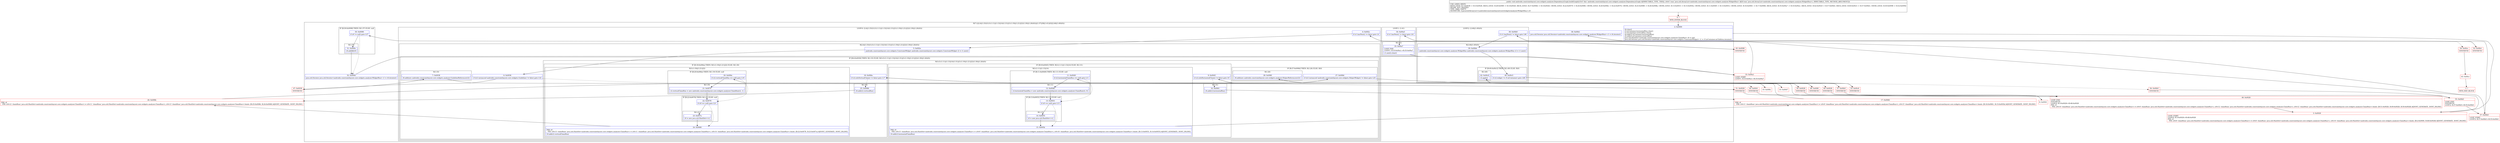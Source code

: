 digraph "CFG forandroidx.constraintlayout.core.widgets.analyzer.DependencyGraph.buildGraph(Ljava\/util\/ArrayList;)V" {
subgraph cluster_Region_510420594 {
label = "R(7:1|(2:4|(1:33)(3:(3:(1:11)|(1:13)|14)(1:31)|(3:(1:19)|(1:21)|22)(1:30)|(1:26)(0)))|(1:37)|38|(1:41)|43|(2:46|(1:49)(0)))";
node [shape=record,color=blue];
Node_2 [shape=record,label="{2\:\ 0x0000|r6.clear()\lr5.mContainer.horizontalRun.clear()\lr5.mContainer.verticalRun.clear()\lr6.add(r5.mContainer.horizontalRun)\lr6.add(r5.mContainer.verticalRun)\ljava.util.HashSet\<androidx.constraintlayout.core.widgets.analyzer.ChainRun\> r0 = null\ljava.util.Iterator java.util.Iterator\<androidx.constraintlayout.core.widgets.ConstraintWidget\> r1 = r5.mContainer.mChildren.iterator()\l}"];
subgraph cluster_LoopRegion_1600959122 {
label = "LOOP:0: (2:4|(1:33)(3:(3:(1:11)|(1:13)|14)(1:31)|(3:(1:19)|(1:21)|22)(1:30)|(1:26)(0)))";
node [shape=record,color=blue];
Node_4 [shape=record,label="{4\:\ 0x002c|if (r1.hasNext() != false) goto L4\l}"];
subgraph cluster_Region_1935613233 {
label = "R(2:4|(1:33)(3:(3:(1:11)|(1:13)|14)(1:31)|(3:(1:19)|(1:21)|22)(1:30)|(1:26)(0)))";
node [shape=record,color=blue];
Node_5 [shape=record,label="{5\:\ 0x002e|androidx.constraintlayout.core.widgets.ConstraintWidget androidx.constraintlayout.core.widgets.ConstraintWidget r2 = r1.next()\l}"];
subgraph cluster_IfRegion_1276861566 {
label = "IF [B:6:0x0036] THEN: R(1:33) ELSE: R(3:(3:(1:11)|(1:13)|14)(1:31)|(3:(1:19)|(1:21)|22)(1:30)|(1:26)(0))";
node [shape=record,color=blue];
Node_6 [shape=record,label="{6\:\ 0x0036|if ((r2 instanceof androidx.constraintlayout.core.widgets.Guideline) != false) goto L32\l}"];
subgraph cluster_Region_1690657479 {
label = "R(1:33)";
node [shape=record,color=blue];
Node_7 [shape=record,label="{7\:\ 0x0038|r6.add(new androidx.constraintlayout.core.widgets.analyzer.GuidelineReference(r2))\l}"];
}
subgraph cluster_Region_528038896 {
label = "R(3:(3:(1:11)|(1:13)|14)(1:31)|(3:(1:19)|(1:21)|22)(1:30)|(1:26)(0))";
node [shape=record,color=blue];
subgraph cluster_IfRegion_753743056 {
label = "IF [B:9:0x0045] THEN: R(3:(1:11)|(1:13)|14) ELSE: R(1:31)";
node [shape=record,color=blue];
Node_9 [shape=record,label="{9\:\ 0x0045|if (r2.isInHorizontalChain() != false) goto L9\l}"];
subgraph cluster_Region_1151784155 {
label = "R(3:(1:11)|(1:13)|14)";
node [shape=record,color=blue];
subgraph cluster_IfRegion_1871980988 {
label = "IF [B:11:0x0049] THEN: R(1:11) ELSE: null";
node [shape=record,color=blue];
Node_11 [shape=record,label="{11\:\ 0x0049|if (r2.horizontalChainRun == null) goto L11\l}"];
subgraph cluster_Region_2038067356 {
label = "R(1:11)";
node [shape=record,color=blue];
Node_12 [shape=record,label="{12\:\ 0x004b|r2.horizontalChainRun = new androidx.constraintlayout.core.widgets.analyzer.ChainRun(r2, 0)\l}"];
}
}
subgraph cluster_IfRegion_546874321 {
label = "IF [B:13:0x0053] THEN: R(1:13) ELSE: null";
node [shape=record,color=blue];
Node_13 [shape=record,label="{13\:\ 0x0053|if (r0 == null) goto L13\l}"];
subgraph cluster_Region_1136665999 {
label = "R(1:13)";
node [shape=record,color=blue];
Node_14 [shape=record,label="{14\:\ 0x0055|r0 = new java.util.HashSet\<\>()\l}"];
}
}
Node_15 [shape=record,label="{15\:\ 0x005b|PHI: r0 \l  PHI: (r0v15 'chainRuns' java.util.HashSet\<androidx.constraintlayout.core.widgets.analyzer.ChainRun\>) = (r0v9 'chainRuns' java.util.HashSet\<androidx.constraintlayout.core.widgets.analyzer.ChainRun\>), (r0v16 'chainRuns' java.util.HashSet\<androidx.constraintlayout.core.widgets.analyzer.ChainRun\>) binds: [B:13:0x0053, B:14:0x0055] A[DONT_GENERATE, DONT_INLINE]\l|r0.add(r2.horizontalChainRun)\l}"];
}
subgraph cluster_Region_912717358 {
label = "R(1:31)";
node [shape=record,color=blue];
Node_16 [shape=record,label="{16\:\ 0x0061|r6.add(r2.horizontalRun)\l}"];
}
}
subgraph cluster_IfRegion_1944592262 {
label = "IF [B:18:0x006a] THEN: R(3:(1:19)|(1:21)|22) ELSE: R(1:30)";
node [shape=record,color=blue];
Node_18 [shape=record,label="{18\:\ 0x006a|if (r2.isInVerticalChain() != false) goto L17\l}"];
subgraph cluster_Region_1239661471 {
label = "R(3:(1:19)|(1:21)|22)";
node [shape=record,color=blue];
subgraph cluster_IfRegion_1040122254 {
label = "IF [B:20:0x006e] THEN: R(1:19) ELSE: null";
node [shape=record,color=blue];
Node_20 [shape=record,label="{20\:\ 0x006e|if (r2.verticalChainRun == null) goto L19\l}"];
subgraph cluster_Region_397113405 {
label = "R(1:19)";
node [shape=record,color=blue];
Node_21 [shape=record,label="{21\:\ 0x0070|r2.verticalChainRun = new androidx.constraintlayout.core.widgets.analyzer.ChainRun(r2, 1)\l}"];
}
}
subgraph cluster_IfRegion_746591221 {
label = "IF [B:22:0x0078] THEN: R(1:21) ELSE: null";
node [shape=record,color=blue];
Node_22 [shape=record,label="{22\:\ 0x0078|if (r0 == null) goto L21\l}"];
subgraph cluster_Region_1280310558 {
label = "R(1:21)";
node [shape=record,color=blue];
Node_23 [shape=record,label="{23\:\ 0x007a|r0 = new java.util.HashSet\<\>()\l}"];
}
}
Node_24 [shape=record,label="{24\:\ 0x0080|PHI: r0 \l  PHI: (r0v13 'chainRuns' java.util.HashSet\<androidx.constraintlayout.core.widgets.analyzer.ChainRun\>) = (r0v11 'chainRuns' java.util.HashSet\<androidx.constraintlayout.core.widgets.analyzer.ChainRun\>), (r0v14 'chainRuns' java.util.HashSet\<androidx.constraintlayout.core.widgets.analyzer.ChainRun\>) binds: [B:22:0x0078, B:23:0x007a] A[DONT_GENERATE, DONT_INLINE]\l|r0.add(r2.verticalChainRun)\l}"];
}
subgraph cluster_Region_385690464 {
label = "R(1:30)";
node [shape=record,color=blue];
Node_25 [shape=record,label="{25\:\ 0x0086|r6.add(r2.verticalRun)\l}"];
}
}
subgraph cluster_IfRegion_635044374 {
label = "IF [B:27:0x008d] THEN: R(1:26) ELSE: R(0)";
node [shape=record,color=blue];
Node_27 [shape=record,label="{27\:\ 0x008d|if ((r2 instanceof androidx.constraintlayout.core.widgets.HelperWidget) != false) goto L25\l}"];
subgraph cluster_Region_1617728594 {
label = "R(1:26)";
node [shape=record,color=blue];
Node_28 [shape=record,label="{28\:\ 0x008f|r6.add(new androidx.constraintlayout.core.widgets.analyzer.HelperReferences(r2))\l}"];
}
subgraph cluster_Region_1028017651 {
label = "R(0)";
node [shape=record,color=blue];
}
}
}
}
}
}
subgraph cluster_IfRegion_1564085830 {
label = "IF [B:30:0x0098] THEN: R(1:37) ELSE: null";
node [shape=record,color=blue];
Node_30 [shape=record,label="{30\:\ 0x0098|if (r0 != null) goto L37\l}"];
subgraph cluster_Region_1856946162 {
label = "R(1:37)";
node [shape=record,color=blue];
Node_31 [shape=record,label="{31\:\ 0x009a|r6.addAll(r0)\l}"];
}
}
Node_32 [shape=record,label="{32\:\ 0x009d|java.util.Iterator java.util.Iterator\<androidx.constraintlayout.core.widgets.analyzer.WidgetRun\> r1 = r6.iterator()\l}"];
subgraph cluster_LoopRegion_666136454 {
label = "LOOP:1: (1:41)";
node [shape=record,color=blue];
Node_34 [shape=record,label="{34\:\ 0x00a5|if (r1.hasNext() != false) goto L41\l}"];
subgraph cluster_Region_1430681511 {
label = "R(1:41)";
node [shape=record,color=blue];
Node_35 [shape=record,label="{35\:\ 0x00a7|LOOP_END\lLOOP:1: B:33:0x00a1\-\>B:35:0x00a7\l|r1.next().clear()\l}"];
}
}
Node_36 [shape=record,label="{36\:\ 0x00b1|java.util.Iterator java.util.Iterator\<androidx.constraintlayout.core.widgets.analyzer.WidgetRun\> r1 = r6.iterator()\l}"];
subgraph cluster_LoopRegion_1870964671 {
label = "LOOP:2: (2:46|(1:49)(0))";
node [shape=record,color=blue];
Node_38 [shape=record,label="{38\:\ 0x00b9|if (r1.hasNext() != false) goto L46\l}"];
subgraph cluster_Region_1689881067 {
label = "R(2:46|(1:49)(0))";
node [shape=record,color=blue];
Node_39 [shape=record,label="{39\:\ 0x00bb|androidx.constraintlayout.core.widgets.analyzer.WidgetRun androidx.constraintlayout.core.widgets.analyzer.WidgetRun r2 = r1.next()\l}"];
subgraph cluster_IfRegion_1618281125 {
label = "IF [B:40:0x00c5] THEN: R(1:49) ELSE: R(0)";
node [shape=record,color=blue];
Node_40 [shape=record,label="{40\:\ 0x00c5|if (r2.widget != r5.mContainer) goto L48\l}"];
subgraph cluster_Region_115911235 {
label = "R(1:49)";
node [shape=record,color=blue];
Node_42 [shape=record,label="{42\:\ 0x00c8|r2.apply()\l}"];
}
subgraph cluster_Region_847386761 {
label = "R(0)";
node [shape=record,color=blue];
}
}
}
}
}
Node_0 [shape=record,color=red,label="{0\:\ ?|MTH_ENTER_BLOCK\l}"];
Node_3 [shape=record,color=red,label="{3\:\ 0x0028|LOOP_START\lLOOP:0: B:3:0x0028\-\>B:48:0x0028\lPHI: r0 \l  PHI: (r0v9 'chainRuns' java.util.HashSet\<androidx.constraintlayout.core.widgets.analyzer.ChainRun\>) = (r0v8 'chainRuns' java.util.HashSet\<androidx.constraintlayout.core.widgets.analyzer.ChainRun\>), (r0v10 'chainRuns' java.util.HashSet\<androidx.constraintlayout.core.widgets.analyzer.ChainRun\>) binds: [B:2:0x0000, B:48:0x0028] A[DONT_GENERATE, DONT_INLINE]\l}"];
Node_44 [shape=record,color=red,label="{44\:\ 0x0041|SYNTHETIC\l}"];
Node_8 [shape=record,color=red,label="{8\:\ 0x0041}"];
Node_10 [shape=record,color=red,label="{10\:\ 0x0047}"];
Node_17 [shape=record,color=red,label="{17\:\ 0x0066|PHI: r0 \l  PHI: (r0v11 'chainRuns' java.util.HashSet\<androidx.constraintlayout.core.widgets.analyzer.ChainRun\>) = (r0v9 'chainRuns' java.util.HashSet\<androidx.constraintlayout.core.widgets.analyzer.ChainRun\>), (r0v15 'chainRuns' java.util.HashSet\<androidx.constraintlayout.core.widgets.analyzer.ChainRun\>) binds: [B:16:0x0061, B:15:0x005b] A[DONT_GENERATE, DONT_INLINE]\l}"];
Node_19 [shape=record,color=red,label="{19\:\ 0x006c}"];
Node_26 [shape=record,color=red,label="{26\:\ 0x008b|PHI: r0 \l  PHI: (r0v12 'chainRuns' java.util.HashSet\<androidx.constraintlayout.core.widgets.analyzer.ChainRun\>) = (r0v11 'chainRuns' java.util.HashSet\<androidx.constraintlayout.core.widgets.analyzer.ChainRun\>), (r0v13 'chainRuns' java.util.HashSet\<androidx.constraintlayout.core.widgets.analyzer.ChainRun\>) binds: [B:25:0x0086, B:24:0x0080] A[DONT_GENERATE, DONT_INLINE]\l}"];
Node_46 [shape=record,color=red,label="{46\:\ 0x008f|SYNTHETIC\l}"];
Node_50 [shape=record,color=red,label="{50\:\ 0x0028|SYNTHETIC\l}"];
Node_48 [shape=record,color=red,label="{48\:\ 0x0028|LOOP_END\lSYNTHETIC\lLOOP:0: B:3:0x0028\-\>B:48:0x0028\lPHI: r0 \l  PHI: (r0v10 'chainRuns' java.util.HashSet\<androidx.constraintlayout.core.widgets.analyzer.ChainRun\>) = (r0v9 'chainRuns' java.util.HashSet\<androidx.constraintlayout.core.widgets.analyzer.ChainRun\>), (r0v12 'chainRuns' java.util.HashSet\<androidx.constraintlayout.core.widgets.analyzer.ChainRun\>), (r0v12 'chainRuns' java.util.HashSet\<androidx.constraintlayout.core.widgets.analyzer.ChainRun\>) binds: [B:51:0x0028, B:49:0x0028, B:50:0x0028] A[DONT_GENERATE, DONT_INLINE]\l}"];
Node_49 [shape=record,color=red,label="{49\:\ 0x0028|SYNTHETIC\l}"];
Node_47 [shape=record,color=red,label="{47\:\ 0x0038|SYNTHETIC\l}"];
Node_51 [shape=record,color=red,label="{51\:\ 0x0028|SYNTHETIC\l}"];
Node_45 [shape=record,color=red,label="{45\:\ 0x0098|SYNTHETIC\l}"];
Node_33 [shape=record,color=red,label="{33\:\ 0x00a1|LOOP_START\lLOOP:1: B:33:0x00a1\-\>B:35:0x00a7\l}"];
Node_52 [shape=record,color=red,label="{52\:\ 0x00b1|SYNTHETIC\l}"];
Node_37 [shape=record,color=red,label="{37\:\ 0x00b5|LOOP_START\lLOOP:2: B:37:0x00b5\-\>B:55:0x00b5\l}"];
Node_53 [shape=record,color=red,label="{53\:\ 0x00c8|SYNTHETIC\l}"];
Node_57 [shape=record,color=red,label="{57\:\ 0x00b5|SYNTHETIC\l}"];
Node_55 [shape=record,color=red,label="{55\:\ 0x00b5|LOOP_END\lSYNTHETIC\lLOOP:2: B:37:0x00b5\-\>B:55:0x00b5\l}"];
Node_56 [shape=record,color=red,label="{56\:\ 0x00b5|SYNTHETIC\l}"];
Node_54 [shape=record,color=red,label="{54\:\ 0x00cc|SYNTHETIC\l}"];
Node_43 [shape=record,color=red,label="{43\:\ 0x00cc}"];
Node_1 [shape=record,color=red,label="{1\:\ ?|MTH_EXIT_BLOCK\l}"];
MethodNode[shape=record,label="{public void androidx.constraintlayout.core.widgets.analyzer.DependencyGraph.buildGraph((r5v0 'this' androidx.constraintlayout.core.widgets.analyzer.DependencyGraph A[IMMUTABLE_TYPE, THIS]), (r6v0 'runs' java.util.ArrayList\<androidx.constraintlayout.core.widgets.analyzer.WidgetRun\> A[D('runs' java.util.ArrayList\<androidx.constraintlayout.core.widgets.analyzer.WidgetRun\>), IMMUTABLE_TYPE, METHOD_ARGUMENT]))  | USE_LINES_HINTS\lBACK_EDGE: B:7:0x0038 \-\> B:3:0x0028, BACK_EDGE: B:28:0x008f \-\> B:3:0x0028, BACK_EDGE: B:27:0x008d \-\> B:3:0x0028, CROSS_EDGE: B:22:0x0078 \-\> B:24:0x0080, CROSS_EDGE: B:20:0x006e \-\> B:22:0x0078, CROSS_EDGE: B:25:0x0086 \-\> B:26:0x008b, CROSS_EDGE: B:13:0x0053 \-\> B:15:0x005b, CROSS_EDGE: B:11:0x0049 \-\> B:13:0x0053, CROSS_EDGE: B:16:0x0061 \-\> B:17:0x0066, BACK_EDGE: B:35:0x00a7 \-\> B:33:0x00a1, BACK_EDGE: B:42:0x00c8 \-\> B:37:0x00b5, BACK_EDGE: B:40:0x00c5 \-\> B:37:0x00b5, CROSS_EDGE: B:30:0x0098 \-\> B:32:0x009d\lINLINE_NOT_NEEDED\lTYPE_VARS: EMPTY\lSIGNATURE: (Ljava\/util\/ArrayList\<Landroidx\/constraintlayout\/core\/widgets\/analyzer\/WidgetRun;\>;)V\l}"];
MethodNode -> Node_0;Node_2 -> Node_3;
Node_4 -> Node_5;
Node_4 -> Node_45[style=dashed];
Node_5 -> Node_6;
Node_6 -> Node_44[style=dashed];
Node_6 -> Node_47;
Node_7 -> Node_51;
Node_9 -> Node_10;
Node_9 -> Node_16[style=dashed];
Node_11 -> Node_12;
Node_11 -> Node_13[style=dashed];
Node_12 -> Node_13;
Node_13 -> Node_14;
Node_13 -> Node_15[style=dashed];
Node_14 -> Node_15;
Node_15 -> Node_17;
Node_16 -> Node_17;
Node_18 -> Node_19;
Node_18 -> Node_25[style=dashed];
Node_20 -> Node_21;
Node_20 -> Node_22[style=dashed];
Node_21 -> Node_22;
Node_22 -> Node_23;
Node_22 -> Node_24[style=dashed];
Node_23 -> Node_24;
Node_24 -> Node_26;
Node_25 -> Node_26;
Node_27 -> Node_46;
Node_27 -> Node_49[style=dashed];
Node_28 -> Node_50;
Node_30 -> Node_31;
Node_30 -> Node_32[style=dashed];
Node_31 -> Node_32;
Node_32 -> Node_33;
Node_34 -> Node_35;
Node_34 -> Node_52[style=dashed];
Node_35 -> Node_33;
Node_36 -> Node_37;
Node_38 -> Node_39;
Node_38 -> Node_54[style=dashed];
Node_39 -> Node_40;
Node_40 -> Node_53;
Node_40 -> Node_56[style=dashed];
Node_42 -> Node_57;
Node_0 -> Node_2;
Node_3 -> Node_4;
Node_44 -> Node_8;
Node_8 -> Node_9;
Node_10 -> Node_11;
Node_17 -> Node_18;
Node_19 -> Node_20;
Node_26 -> Node_27;
Node_46 -> Node_28;
Node_50 -> Node_48;
Node_48 -> Node_3;
Node_49 -> Node_48;
Node_47 -> Node_7;
Node_51 -> Node_48;
Node_45 -> Node_30;
Node_33 -> Node_34;
Node_52 -> Node_36;
Node_37 -> Node_38;
Node_53 -> Node_42;
Node_57 -> Node_55;
Node_55 -> Node_37;
Node_56 -> Node_55;
Node_54 -> Node_43;
Node_43 -> Node_1;
}

